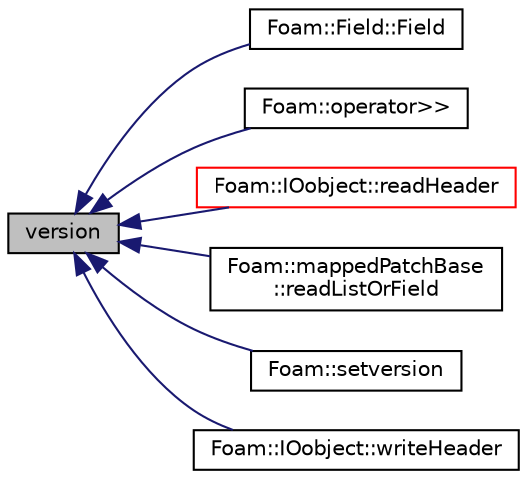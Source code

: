 digraph "version"
{
  bgcolor="transparent";
  edge [fontname="Helvetica",fontsize="10",labelfontname="Helvetica",labelfontsize="10"];
  node [fontname="Helvetica",fontsize="10",shape=record];
  rankdir="LR";
  Node1 [label="version",height=0.2,width=0.4,color="black", fillcolor="grey75", style="filled", fontcolor="black"];
  Node1 -> Node2 [dir="back",color="midnightblue",fontsize="10",style="solid",fontname="Helvetica"];
  Node2 [label="Foam::Field::Field",height=0.2,width=0.4,color="black",URL="$a00755.html#a7c7798a471c99613de775e23bbe76b8f",tooltip="Construct from a dictionary entry. "];
  Node1 -> Node3 [dir="back",color="midnightblue",fontsize="10",style="solid",fontname="Helvetica"];
  Node3 [label="Foam::operator\>\>",height=0.2,width=0.4,color="black",URL="$a10725.html#a344c39133fb7fe328b95949dc30872f1"];
  Node1 -> Node4 [dir="back",color="midnightblue",fontsize="10",style="solid",fontname="Helvetica"];
  Node4 [label="Foam::IOobject::readHeader",height=0.2,width=0.4,color="red",URL="$a01179.html#acc5353ca76293212d9dba8a82c0d9a44",tooltip="Read header. "];
  Node1 -> Node5 [dir="back",color="midnightblue",fontsize="10",style="solid",fontname="Helvetica"];
  Node5 [label="Foam::mappedPatchBase\l::readListOrField",height=0.2,width=0.4,color="black",URL="$a01420.html#ab5e64ae976c301737f883167857ec318",tooltip="Helper to read field or non-uniform list from dictionary. "];
  Node1 -> Node6 [dir="back",color="midnightblue",fontsize="10",style="solid",fontname="Helvetica"];
  Node6 [label="Foam::setversion",height=0.2,width=0.4,color="black",URL="$a10725.html#aa285bf2bba3269a4d547f8abbf4aa871"];
  Node1 -> Node7 [dir="back",color="midnightblue",fontsize="10",style="solid",fontname="Helvetica"];
  Node7 [label="Foam::IOobject::writeHeader",height=0.2,width=0.4,color="black",URL="$a01179.html#a0eb19e4807b9f72e892a5e44d90f5054",tooltip="Write header. Allow override of type. "];
}
